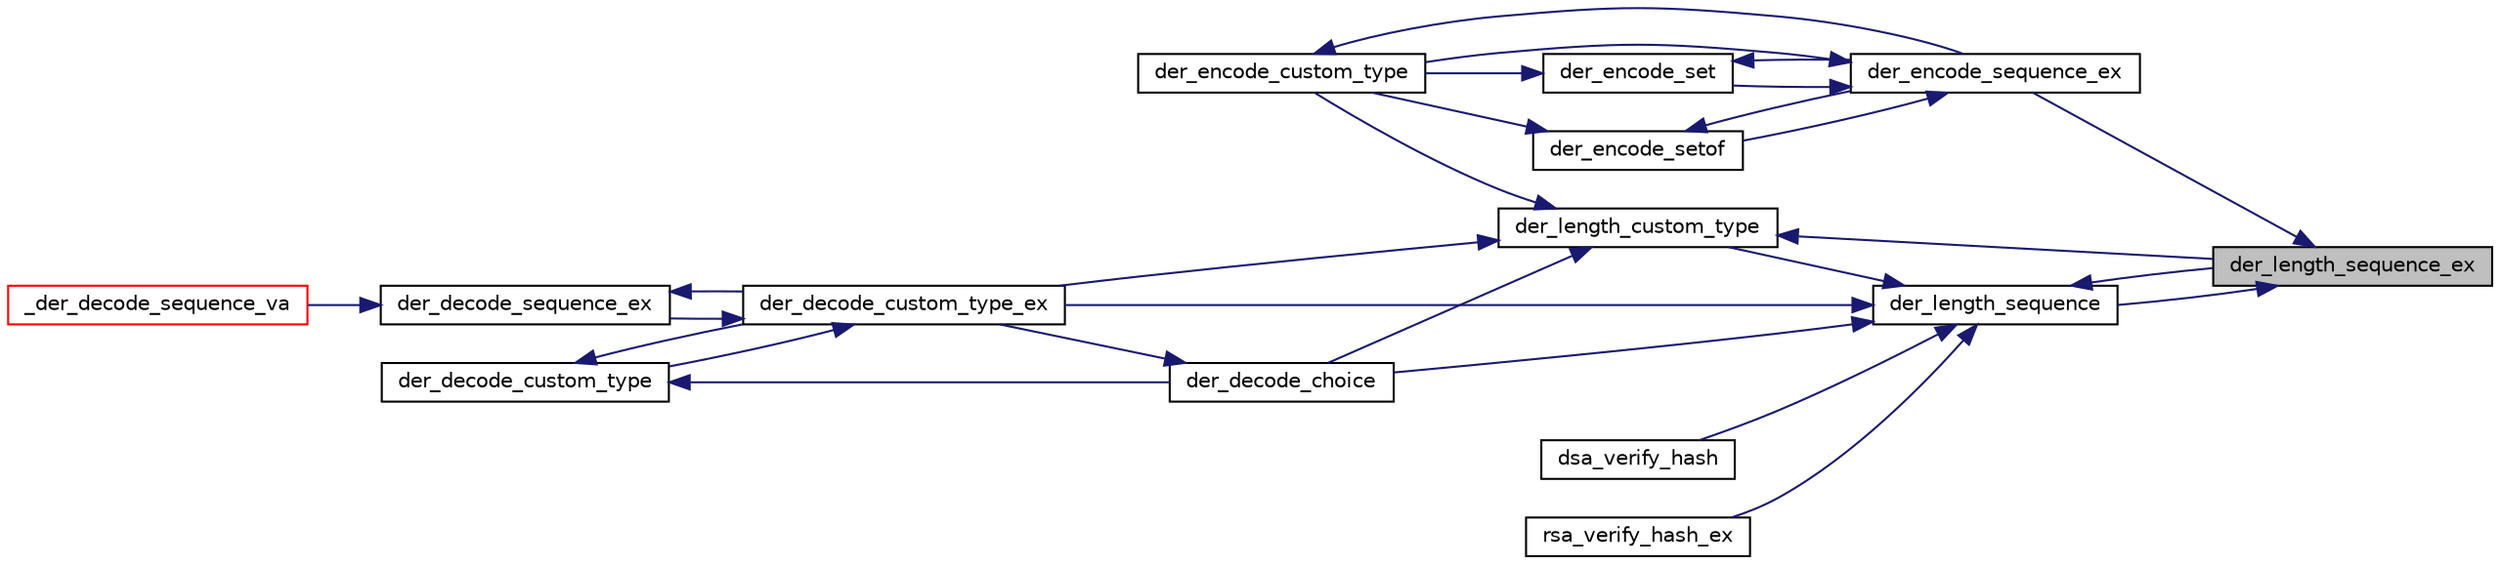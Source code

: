 digraph "der_length_sequence_ex"
{
 // LATEX_PDF_SIZE
  edge [fontname="Helvetica",fontsize="10",labelfontname="Helvetica",labelfontsize="10"];
  node [fontname="Helvetica",fontsize="10",shape=record];
  rankdir="RL";
  Node77 [label="der_length_sequence_ex",height=0.2,width=0.4,color="black", fillcolor="grey75", style="filled", fontcolor="black",tooltip=" "];
  Node77 -> Node78 [dir="back",color="midnightblue",fontsize="10",style="solid"];
  Node78 [label="der_encode_sequence_ex",height=0.2,width=0.4,color="black", fillcolor="white", style="filled",URL="$der__encode__sequence__ex_8c.html#af435bfc378dd9f42af2a211c0fe1aced",tooltip="Encode a SEQUENCE."];
  Node78 -> Node79 [dir="back",color="midnightblue",fontsize="10",style="solid"];
  Node79 [label="der_encode_custom_type",height=0.2,width=0.4,color="black", fillcolor="white", style="filled",URL="$der__encode__custom__type_8c.html#a20c801e1d73f944c7f43acc2228211b2",tooltip="Encode a Custom Type."];
  Node79 -> Node78 [dir="back",color="midnightblue",fontsize="10",style="solid"];
  Node78 -> Node80 [dir="back",color="midnightblue",fontsize="10",style="solid"];
  Node80 [label="der_encode_set",height=0.2,width=0.4,color="black", fillcolor="white", style="filled",URL="$der__encode__set_8c.html#a4aa04a42171146d2f510e41b84dd72f1",tooltip=" "];
  Node80 -> Node79 [dir="back",color="midnightblue",fontsize="10",style="solid"];
  Node80 -> Node78 [dir="back",color="midnightblue",fontsize="10",style="solid"];
  Node78 -> Node81 [dir="back",color="midnightblue",fontsize="10",style="solid"];
  Node81 [label="der_encode_setof",height=0.2,width=0.4,color="black", fillcolor="white", style="filled",URL="$der__encode__setof_8c.html#a5187d93224e9b002d4e7db8c7d721339",tooltip="Encode a SETOF stucture."];
  Node81 -> Node79 [dir="back",color="midnightblue",fontsize="10",style="solid"];
  Node81 -> Node78 [dir="back",color="midnightblue",fontsize="10",style="solid"];
  Node77 -> Node82 [dir="back",color="midnightblue",fontsize="10",style="solid"];
  Node82 [label="der_length_sequence",height=0.2,width=0.4,color="black", fillcolor="white", style="filled",URL="$der__length__sequence_8c.html#a46c60ff7d1e17a527913809bffe41546",tooltip="Get the length of a DER sequence."];
  Node82 -> Node83 [dir="back",color="midnightblue",fontsize="10",style="solid"];
  Node83 [label="der_decode_choice",height=0.2,width=0.4,color="black", fillcolor="white", style="filled",URL="$der__decode__choice_8c.html#abbc3f8406cbf0c2d75b1c801192dcad4",tooltip="Decode a CHOICE."];
  Node83 -> Node84 [dir="back",color="midnightblue",fontsize="10",style="solid"];
  Node84 [label="der_decode_custom_type_ex",height=0.2,width=0.4,color="black", fillcolor="white", style="filled",URL="$der__decode__custom__type_8c.html#aaa3acc13042e5d9244ac279a354775fe",tooltip="Extended-decode a Custom type."];
  Node84 -> Node85 [dir="back",color="midnightblue",fontsize="10",style="solid"];
  Node85 [label="der_decode_custom_type",height=0.2,width=0.4,color="black", fillcolor="white", style="filled",URL="$der__decode__custom__type_8c.html#a698f6c64586707819ebd6f90a14264e8",tooltip="Decode a Custom type."];
  Node85 -> Node83 [dir="back",color="midnightblue",fontsize="10",style="solid"];
  Node85 -> Node84 [dir="back",color="midnightblue",fontsize="10",style="solid"];
  Node84 -> Node86 [dir="back",color="midnightblue",fontsize="10",style="solid"];
  Node86 [label="der_decode_sequence_ex",height=0.2,width=0.4,color="black", fillcolor="white", style="filled",URL="$der__decode__sequence__ex_8c.html#a388cbc3f5c404637bc51f9dfb2d4f677",tooltip="Decode a SEQUENCE."];
  Node86 -> Node87 [dir="back",color="midnightblue",fontsize="10",style="solid"];
  Node87 [label="_der_decode_sequence_va",height=0.2,width=0.4,color="red", fillcolor="white", style="filled",URL="$der__decode__sequence__multi_8c.html#a1c505b541a0ed6ddcdccc8ddcef9ed9e",tooltip="Decode a SEQUENCE type using a VA list."];
  Node86 -> Node84 [dir="back",color="midnightblue",fontsize="10",style="solid"];
  Node82 -> Node84 [dir="back",color="midnightblue",fontsize="10",style="solid"];
  Node82 -> Node101 [dir="back",color="midnightblue",fontsize="10",style="solid"];
  Node101 [label="der_length_custom_type",height=0.2,width=0.4,color="black", fillcolor="white", style="filled",URL="$der__length__custom__type_8c.html#aff691792e4f0be46252fad3b9aa4955c",tooltip="Get the length of a DER custom type."];
  Node101 -> Node83 [dir="back",color="midnightblue",fontsize="10",style="solid"];
  Node101 -> Node84 [dir="back",color="midnightblue",fontsize="10",style="solid"];
  Node101 -> Node79 [dir="back",color="midnightblue",fontsize="10",style="solid"];
  Node101 -> Node77 [dir="back",color="midnightblue",fontsize="10",style="solid"];
  Node82 -> Node77 [dir="back",color="midnightblue",fontsize="10",style="solid"];
  Node82 -> Node102 [dir="back",color="midnightblue",fontsize="10",style="solid"];
  Node102 [label="dsa_verify_hash",height=0.2,width=0.4,color="black", fillcolor="white", style="filled",URL="$dsa__verify__hash_8c.html#ac636d46984e6c51a1e60a3d27a5a7da1",tooltip="Verify a DSA signature."];
  Node82 -> Node103 [dir="back",color="midnightblue",fontsize="10",style="solid"];
  Node103 [label="rsa_verify_hash_ex",height=0.2,width=0.4,color="black", fillcolor="white", style="filled",URL="$rsa__verify__hash_8c.html#af3e9ec6fff93de785cd2528f5b295ca2",tooltip="PKCS #1 de-sign then v1.5 or PSS depad."];
}
